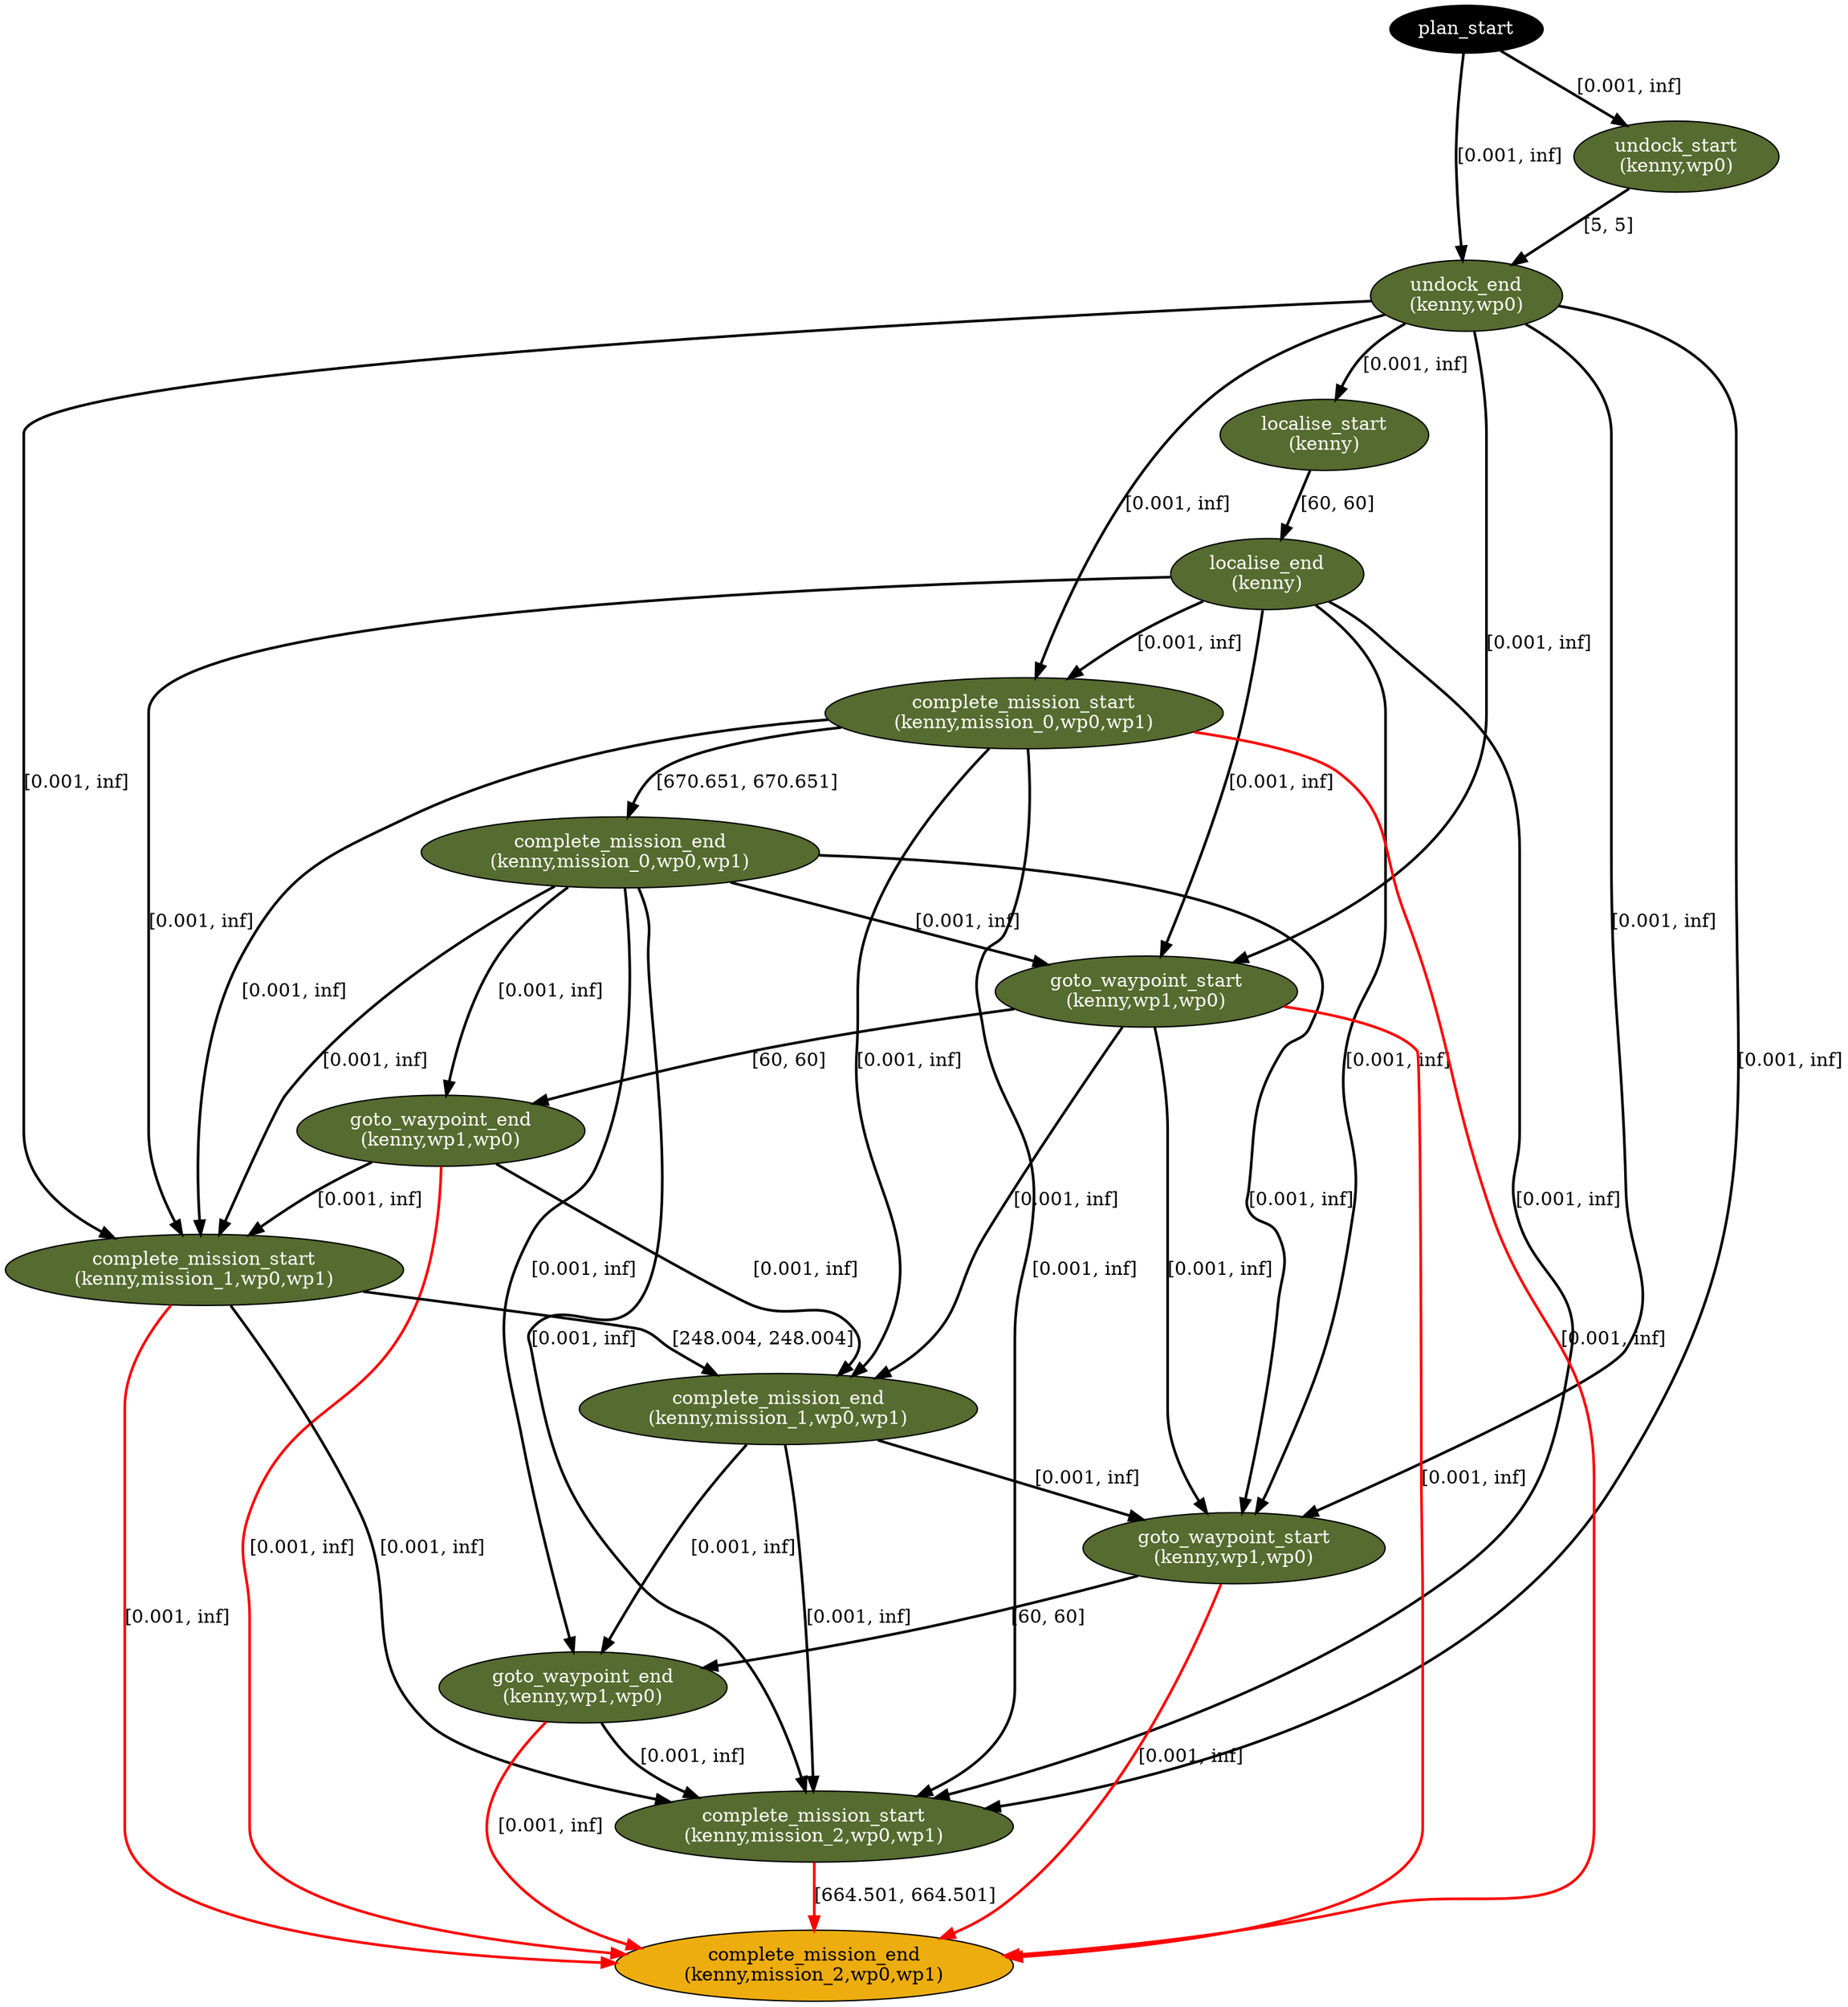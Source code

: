 digraph plan {
0[ label="plan_start",style=filled,fillcolor=black,fontcolor=white];
1[ label="undock_start
(kenny,wp0)",style=filled,fillcolor=darkolivegreen,fontcolor=white];
2[ label="undock_end
(kenny,wp0)",style=filled,fillcolor=darkolivegreen,fontcolor=white];
3[ label="localise_start
(kenny)",style=filled,fillcolor=darkolivegreen,fontcolor=white];
4[ label="localise_end
(kenny)",style=filled,fillcolor=darkolivegreen,fontcolor=white];
5[ label="complete_mission_start
(kenny,mission_0,wp0,wp1)",style=filled,fillcolor=darkolivegreen,fontcolor=white];
6[ label="complete_mission_end
(kenny,mission_0,wp0,wp1)",style=filled,fillcolor=darkolivegreen,fontcolor=white];
7[ label="goto_waypoint_start
(kenny,wp1,wp0)",style=filled,fillcolor=darkolivegreen,fontcolor=white];
8[ label="goto_waypoint_end
(kenny,wp1,wp0)",style=filled,fillcolor=darkolivegreen,fontcolor=white];
9[ label="complete_mission_start
(kenny,mission_1,wp0,wp1)",style=filled,fillcolor=darkolivegreen,fontcolor=white];
10[ label="complete_mission_end
(kenny,mission_1,wp0,wp1)",style=filled,fillcolor=darkolivegreen,fontcolor=white];
11[ label="goto_waypoint_start
(kenny,wp1,wp0)",style=filled,fillcolor=darkolivegreen,fontcolor=white];
12[ label="goto_waypoint_end
(kenny,wp1,wp0)",style=filled,fillcolor=darkolivegreen,fontcolor=white];
13[ label="complete_mission_start
(kenny,mission_2,wp0,wp1)",style=filled,fillcolor=darkolivegreen,fontcolor=white];
14[ label="complete_mission_end
(kenny,mission_2,wp0,wp1)",style=filled,fillcolor=darkgoldenrod2];
"0" -> "1" [ label="[0.001, inf]" , penwidth=2, color="black"]
"1" -> "2" [ label="[5, 5]" , penwidth=2, color="black"]
"0" -> "2" [ label="[0.001, inf]" , penwidth=2, color="black"]
"2" -> "3" [ label="[0.001, inf]" , penwidth=2, color="black"]
"3" -> "4" [ label="[60, 60]" , penwidth=2, color="black"]
"2" -> "5" [ label="[0.001, inf]" , penwidth=2, color="black"]
"4" -> "5" [ label="[0.001, inf]" , penwidth=2, color="black"]
"5" -> "6" [ label="[670.651, 670.651]" , penwidth=2, color="black"]
"6" -> "7" [ label="[0.001, inf]" , penwidth=2, color="black"]
"4" -> "7" [ label="[0.001, inf]" , penwidth=2, color="black"]
"2" -> "7" [ label="[0.001, inf]" , penwidth=2, color="black"]
"7" -> "8" [ label="[60, 60]" , penwidth=2, color="black"]
"6" -> "8" [ label="[0.001, inf]" , penwidth=2, color="black"]
"2" -> "9" [ label="[0.001, inf]" , penwidth=2, color="black"]
"4" -> "9" [ label="[0.001, inf]" , penwidth=2, color="black"]
"6" -> "9" [ label="[0.001, inf]" , penwidth=2, color="black"]
"8" -> "9" [ label="[0.001, inf]" , penwidth=2, color="black"]
"5" -> "9" [ label="[0.001, inf]" , penwidth=2, color="black"]
"9" -> "10" [ label="[248.004, 248.004]" , penwidth=2, color="black"]
"8" -> "10" [ label="[0.001, inf]" , penwidth=2, color="black"]
"7" -> "10" [ label="[0.001, inf]" , penwidth=2, color="black"]
"5" -> "10" [ label="[0.001, inf]" , penwidth=2, color="black"]
"10" -> "11" [ label="[0.001, inf]" , penwidth=2, color="black"]
"4" -> "11" [ label="[0.001, inf]" , penwidth=2, color="black"]
"2" -> "11" [ label="[0.001, inf]" , penwidth=2, color="black"]
"7" -> "11" [ label="[0.001, inf]" , penwidth=2, color="black"]
"6" -> "11" [ label="[0.001, inf]" , penwidth=2, color="black"]
"11" -> "12" [ label="[60, 60]" , penwidth=2, color="black"]
"10" -> "12" [ label="[0.001, inf]" , penwidth=2, color="black"]
"6" -> "12" [ label="[0.001, inf]" , penwidth=2, color="black"]
"2" -> "13" [ label="[0.001, inf]" , penwidth=2, color="black"]
"4" -> "13" [ label="[0.001, inf]" , penwidth=2, color="black"]
"10" -> "13" [ label="[0.001, inf]" , penwidth=2, color="black"]
"12" -> "13" [ label="[0.001, inf]" , penwidth=2, color="black"]
"9" -> "13" [ label="[0.001, inf]" , penwidth=2, color="black"]
"6" -> "13" [ label="[0.001, inf]" , penwidth=2, color="black"]
"5" -> "13" [ label="[0.001, inf]" , penwidth=2, color="black"]
"13" -> "14" [ label="[664.501, 664.501]" , penwidth=2, color="red"]
"12" -> "14" [ label="[0.001, inf]" , penwidth=2, color="red"]
"11" -> "14" [ label="[0.001, inf]" , penwidth=2, color="red"]
"9" -> "14" [ label="[0.001, inf]" , penwidth=2, color="red"]
"8" -> "14" [ label="[0.001, inf]" , penwidth=2, color="red"]
"7" -> "14" [ label="[0.001, inf]" , penwidth=2, color="red"]
"5" -> "14" [ label="[0.001, inf]" , penwidth=2, color="red"]
}
